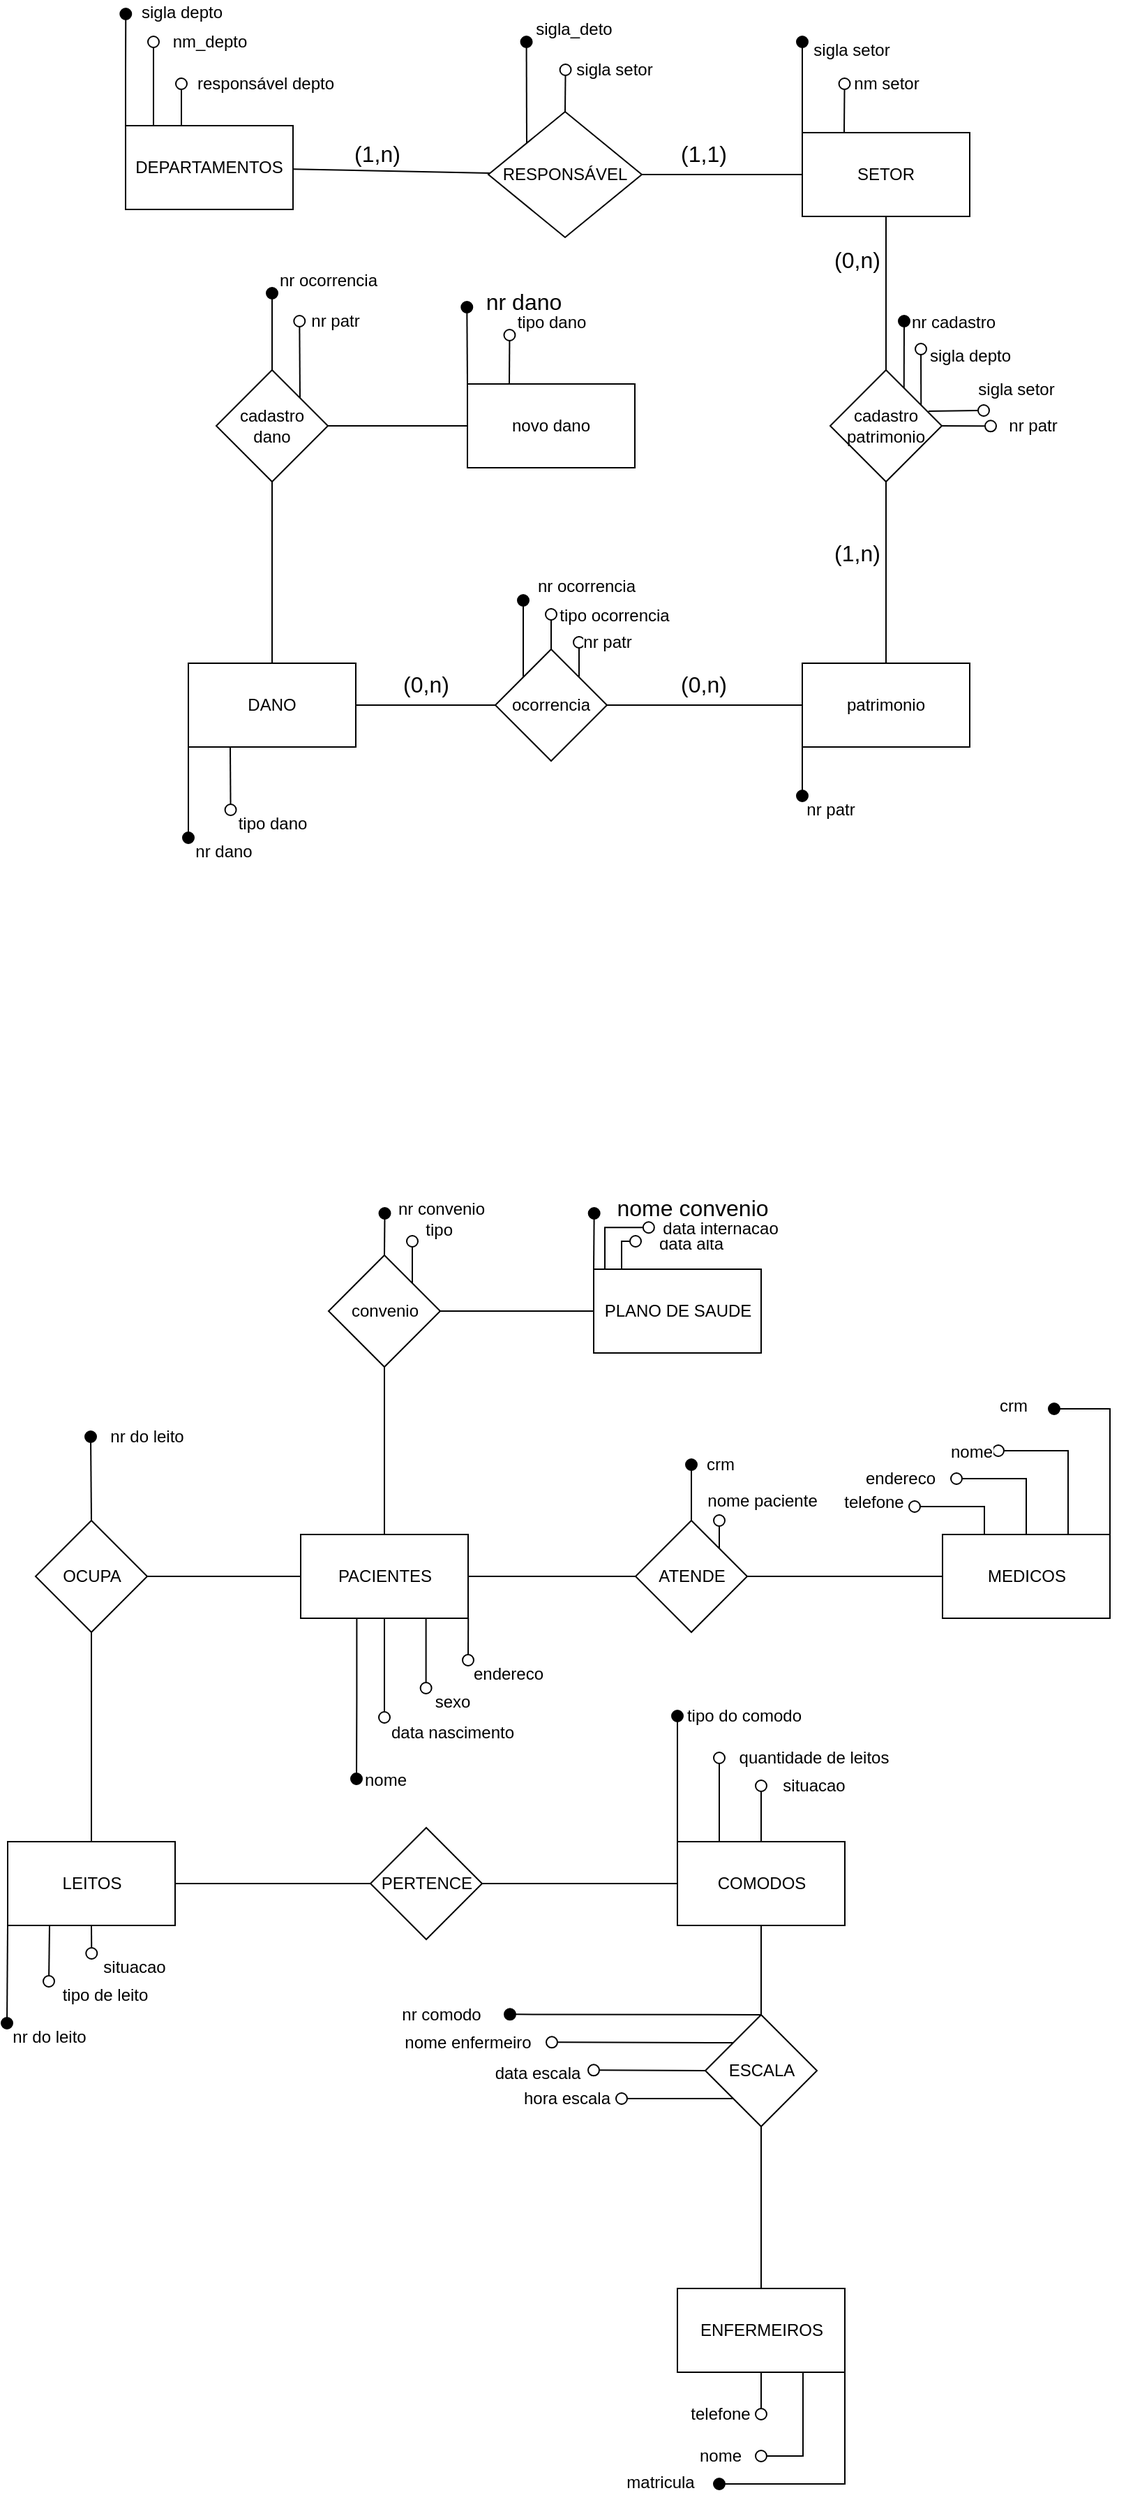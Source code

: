 <mxfile version="24.1.0" type="github">
  <diagram id="C5RBs43oDa-KdzZeNtuy" name="Page-1">
    <mxGraphModel dx="1323" dy="1297" grid="1" gridSize="10" guides="1" tooltips="1" connect="1" arrows="1" fold="1" page="1" pageScale="1" pageWidth="827" pageHeight="1169" math="0" shadow="0">
      <root>
        <mxCell id="WIyWlLk6GJQsqaUBKTNV-0" />
        <mxCell id="WIyWlLk6GJQsqaUBKTNV-1" parent="WIyWlLk6GJQsqaUBKTNV-0" />
        <mxCell id="-znlu41GtkW2485HOdu_-75" value="" style="group" parent="WIyWlLk6GJQsqaUBKTNV-1" vertex="1" connectable="0">
          <mxGeometry x="103" y="340" width="620" height="590" as="geometry" />
        </mxCell>
        <mxCell id="-znlu41GtkW2485HOdu_-2" value="" style="edgeStyle=none;curved=1;rounded=0;orthogonalLoop=1;jettySize=auto;html=1;fontSize=12;startSize=8;endSize=8;endArrow=none;endFill=0;" parent="-znlu41GtkW2485HOdu_-75" source="-znlu41GtkW2485HOdu_-0" target="-znlu41GtkW2485HOdu_-1" edge="1">
          <mxGeometry relative="1" as="geometry" />
        </mxCell>
        <mxCell id="-znlu41GtkW2485HOdu_-7" style="edgeStyle=orthogonalEdgeStyle;rounded=0;orthogonalLoop=1;jettySize=auto;html=1;exitX=0;exitY=0;exitDx=0;exitDy=0;fontSize=12;startSize=8;endSize=8;endArrow=oval;endFill=1;" parent="-znlu41GtkW2485HOdu_-75" source="-znlu41GtkW2485HOdu_-0" edge="1">
          <mxGeometry relative="1" as="geometry">
            <mxPoint x="0.143" as="targetPoint" />
          </mxGeometry>
        </mxCell>
        <mxCell id="-znlu41GtkW2485HOdu_-8" value="sigla depto" style="edgeLabel;html=1;align=center;verticalAlign=middle;resizable=0;points=[];fontSize=12;" parent="-znlu41GtkW2485HOdu_-7" vertex="1" connectable="0">
          <mxGeometry x="1" y="2" relative="1" as="geometry">
            <mxPoint x="42" y="-1" as="offset" />
          </mxGeometry>
        </mxCell>
        <mxCell id="-znlu41GtkW2485HOdu_-9" style="edgeStyle=none;curved=1;rounded=0;orthogonalLoop=1;jettySize=auto;html=1;exitX=0.25;exitY=0;exitDx=0;exitDy=0;fontSize=12;startSize=8;endSize=8;endArrow=oval;endFill=0;" parent="-znlu41GtkW2485HOdu_-75" edge="1">
          <mxGeometry relative="1" as="geometry">
            <mxPoint x="20" y="20" as="targetPoint" />
            <mxPoint x="20" y="80" as="sourcePoint" />
          </mxGeometry>
        </mxCell>
        <mxCell id="-znlu41GtkW2485HOdu_-10" value="nm_depto" style="edgeLabel;html=1;align=center;verticalAlign=middle;resizable=0;points=[];fontSize=12;" parent="-znlu41GtkW2485HOdu_-9" vertex="1" connectable="0">
          <mxGeometry x="0.693" relative="1" as="geometry">
            <mxPoint x="40" y="-9" as="offset" />
          </mxGeometry>
        </mxCell>
        <mxCell id="-znlu41GtkW2485HOdu_-11" style="edgeStyle=none;curved=1;rounded=0;orthogonalLoop=1;jettySize=auto;html=1;exitX=0.5;exitY=0;exitDx=0;exitDy=0;fontSize=12;startSize=8;endSize=8;endArrow=oval;endFill=0;" parent="-znlu41GtkW2485HOdu_-75" edge="1">
          <mxGeometry relative="1" as="geometry">
            <mxPoint x="40" y="50" as="targetPoint" />
            <mxPoint x="40" y="80" as="sourcePoint" />
          </mxGeometry>
        </mxCell>
        <mxCell id="-znlu41GtkW2485HOdu_-12" value="responsável depto" style="edgeLabel;html=1;align=center;verticalAlign=middle;resizable=0;points=[];fontSize=12;" parent="-znlu41GtkW2485HOdu_-11" vertex="1" connectable="0">
          <mxGeometry x="0.558" y="-1" relative="1" as="geometry">
            <mxPoint x="59" y="-7" as="offset" />
          </mxGeometry>
        </mxCell>
        <mxCell id="-znlu41GtkW2485HOdu_-0" value="&lt;font style=&quot;vertical-align: inherit;&quot;&gt;&lt;font style=&quot;vertical-align: inherit;&quot;&gt;DEPARTAMENTOS&lt;/font&gt;&lt;/font&gt;" style="rounded=0;whiteSpace=wrap;html=1;" parent="-znlu41GtkW2485HOdu_-75" vertex="1">
          <mxGeometry y="80" width="120" height="60" as="geometry" />
        </mxCell>
        <mxCell id="-znlu41GtkW2485HOdu_-6" value="" style="edgeStyle=none;curved=1;rounded=0;orthogonalLoop=1;jettySize=auto;html=1;fontSize=12;startSize=8;endSize=8;endArrow=none;endFill=0;" parent="-znlu41GtkW2485HOdu_-75" source="-znlu41GtkW2485HOdu_-1" target="-znlu41GtkW2485HOdu_-5" edge="1">
          <mxGeometry relative="1" as="geometry" />
        </mxCell>
        <mxCell id="-znlu41GtkW2485HOdu_-13" style="edgeStyle=none;curved=1;rounded=0;orthogonalLoop=1;jettySize=auto;html=1;exitX=0;exitY=0;exitDx=0;exitDy=0;fontSize=12;startSize=8;endSize=8;endArrow=oval;endFill=1;" parent="-znlu41GtkW2485HOdu_-75" source="-znlu41GtkW2485HOdu_-1" edge="1">
          <mxGeometry relative="1" as="geometry">
            <mxPoint x="287.286" y="20" as="targetPoint" />
          </mxGeometry>
        </mxCell>
        <mxCell id="-znlu41GtkW2485HOdu_-14" value="sigla_deto" style="edgeLabel;html=1;align=center;verticalAlign=middle;resizable=0;points=[];fontSize=12;" parent="-znlu41GtkW2485HOdu_-13" vertex="1" connectable="0">
          <mxGeometry x="0.762" relative="1" as="geometry">
            <mxPoint x="33" y="-18" as="offset" />
          </mxGeometry>
        </mxCell>
        <mxCell id="-znlu41GtkW2485HOdu_-15" style="edgeStyle=none;curved=1;rounded=0;orthogonalLoop=1;jettySize=auto;html=1;exitX=0.5;exitY=0;exitDx=0;exitDy=0;fontSize=12;startSize=8;endSize=8;endArrow=oval;endFill=0;" parent="-znlu41GtkW2485HOdu_-75" source="-znlu41GtkW2485HOdu_-1" edge="1">
          <mxGeometry relative="1" as="geometry">
            <mxPoint x="315.286" y="40" as="targetPoint" />
          </mxGeometry>
        </mxCell>
        <mxCell id="-znlu41GtkW2485HOdu_-16" value="sigla setor" style="edgeLabel;html=1;align=center;verticalAlign=middle;resizable=0;points=[];fontSize=12;" parent="-znlu41GtkW2485HOdu_-15" vertex="1" connectable="0">
          <mxGeometry x="0.577" relative="1" as="geometry">
            <mxPoint x="35" y="-7" as="offset" />
          </mxGeometry>
        </mxCell>
        <mxCell id="-znlu41GtkW2485HOdu_-1" value="&lt;font style=&quot;vertical-align: inherit;&quot;&gt;&lt;font style=&quot;vertical-align: inherit;&quot;&gt;&lt;font style=&quot;vertical-align: inherit;&quot;&gt;&lt;font style=&quot;vertical-align: inherit;&quot;&gt;RESPONSÁVEL&lt;/font&gt;&lt;/font&gt;&lt;/font&gt;&lt;/font&gt;" style="rhombus;whiteSpace=wrap;html=1;rounded=0;" parent="-znlu41GtkW2485HOdu_-75" vertex="1">
          <mxGeometry x="260" y="70" width="110" height="90" as="geometry" />
        </mxCell>
        <mxCell id="-znlu41GtkW2485HOdu_-17" style="edgeStyle=none;curved=1;rounded=0;orthogonalLoop=1;jettySize=auto;html=1;exitX=0;exitY=0;exitDx=0;exitDy=0;fontSize=12;startSize=8;endSize=8;endArrow=oval;endFill=1;" parent="-znlu41GtkW2485HOdu_-75" source="-znlu41GtkW2485HOdu_-5" edge="1">
          <mxGeometry relative="1" as="geometry">
            <mxPoint x="485" y="20" as="targetPoint" />
          </mxGeometry>
        </mxCell>
        <mxCell id="-znlu41GtkW2485HOdu_-18" value="sigla setor" style="edgeLabel;html=1;align=center;verticalAlign=middle;resizable=0;points=[];fontSize=12;" parent="-znlu41GtkW2485HOdu_-17" vertex="1" connectable="0">
          <mxGeometry x="0.822" y="1" relative="1" as="geometry">
            <mxPoint x="36" as="offset" />
          </mxGeometry>
        </mxCell>
        <mxCell id="-znlu41GtkW2485HOdu_-19" value="nm setor" style="edgeStyle=none;curved=1;rounded=0;orthogonalLoop=1;jettySize=auto;html=1;exitX=0.25;exitY=0;exitDx=0;exitDy=0;fontSize=12;startSize=8;endSize=8;endArrow=oval;endFill=0;" parent="-znlu41GtkW2485HOdu_-75" source="-znlu41GtkW2485HOdu_-5" edge="1">
          <mxGeometry x="1" y="-30" relative="1" as="geometry">
            <mxPoint x="515.286" y="50" as="targetPoint" />
            <mxPoint as="offset" />
          </mxGeometry>
        </mxCell>
        <mxCell id="-znlu41GtkW2485HOdu_-23" value="" style="edgeStyle=none;curved=1;rounded=0;orthogonalLoop=1;jettySize=auto;html=1;fontSize=12;startSize=8;endSize=8;endArrow=none;endFill=0;" parent="-znlu41GtkW2485HOdu_-75" source="-znlu41GtkW2485HOdu_-5" target="-znlu41GtkW2485HOdu_-22" edge="1">
          <mxGeometry relative="1" as="geometry" />
        </mxCell>
        <mxCell id="-znlu41GtkW2485HOdu_-5" value="&lt;font style=&quot;vertical-align: inherit;&quot;&gt;&lt;font style=&quot;vertical-align: inherit;&quot;&gt;SETOR&lt;/font&gt;&lt;/font&gt;" style="whiteSpace=wrap;html=1;rounded=0;" parent="-znlu41GtkW2485HOdu_-75" vertex="1">
          <mxGeometry x="485" y="85" width="120" height="60" as="geometry" />
        </mxCell>
        <mxCell id="-znlu41GtkW2485HOdu_-20" value="(1,1)" style="text;html=1;align=center;verticalAlign=middle;resizable=0;points=[];autosize=1;strokeColor=none;fillColor=none;fontSize=16;" parent="-znlu41GtkW2485HOdu_-75" vertex="1">
          <mxGeometry x="384" y="85" width="60" height="30" as="geometry" />
        </mxCell>
        <mxCell id="-znlu41GtkW2485HOdu_-21" value="(1,n)" style="text;html=1;align=center;verticalAlign=middle;resizable=0;points=[];autosize=1;strokeColor=none;fillColor=none;fontSize=16;" parent="-znlu41GtkW2485HOdu_-75" vertex="1">
          <mxGeometry x="150" y="85" width="60" height="30" as="geometry" />
        </mxCell>
        <mxCell id="-znlu41GtkW2485HOdu_-25" value="" style="edgeStyle=none;curved=1;rounded=0;orthogonalLoop=1;jettySize=auto;html=1;fontSize=12;startSize=8;endSize=8;endArrow=none;endFill=0;" parent="-znlu41GtkW2485HOdu_-75" source="-znlu41GtkW2485HOdu_-22" target="-znlu41GtkW2485HOdu_-24" edge="1">
          <mxGeometry relative="1" as="geometry" />
        </mxCell>
        <mxCell id="-znlu41GtkW2485HOdu_-36" style="edgeStyle=none;curved=1;rounded=0;orthogonalLoop=1;jettySize=auto;html=1;exitX=0.661;exitY=0.171;exitDx=0;exitDy=0;fontSize=12;startSize=8;endSize=8;endArrow=oval;endFill=1;exitPerimeter=0;" parent="-znlu41GtkW2485HOdu_-75" source="-znlu41GtkW2485HOdu_-22" edge="1">
          <mxGeometry relative="1" as="geometry">
            <mxPoint x="558" y="220" as="targetPoint" />
            <mxPoint x="560" y="265.0" as="sourcePoint" />
          </mxGeometry>
        </mxCell>
        <mxCell id="-znlu41GtkW2485HOdu_-37" value="nr cadastro" style="edgeLabel;html=1;align=center;verticalAlign=middle;resizable=0;points=[];fontSize=12;" parent="-znlu41GtkW2485HOdu_-36" vertex="1" connectable="0">
          <mxGeometry x="0.384" relative="1" as="geometry">
            <mxPoint x="35" y="-14" as="offset" />
          </mxGeometry>
        </mxCell>
        <mxCell id="-znlu41GtkW2485HOdu_-38" style="edgeStyle=none;curved=1;rounded=0;orthogonalLoop=1;jettySize=auto;html=1;exitX=1;exitY=0.5;exitDx=0;exitDy=0;fontSize=12;startSize=8;endSize=8;endArrow=oval;endFill=0;" parent="-znlu41GtkW2485HOdu_-75" edge="1">
          <mxGeometry relative="1" as="geometry">
            <mxPoint x="570.002" y="240.0" as="targetPoint" />
            <mxPoint x="570.14" y="285" as="sourcePoint" />
          </mxGeometry>
        </mxCell>
        <mxCell id="-znlu41GtkW2485HOdu_-39" value="sigla depto" style="edgeLabel;html=1;align=center;verticalAlign=middle;resizable=0;points=[];fontSize=12;" parent="-znlu41GtkW2485HOdu_-38" vertex="1" connectable="0">
          <mxGeometry x="0.261" relative="1" as="geometry">
            <mxPoint x="35" y="-12" as="offset" />
          </mxGeometry>
        </mxCell>
        <mxCell id="-znlu41GtkW2485HOdu_-40" style="edgeStyle=none;curved=1;rounded=0;orthogonalLoop=1;jettySize=auto;html=1;exitX=0.88;exitY=0.368;exitDx=0;exitDy=0;fontSize=12;startSize=8;endSize=8;endArrow=oval;endFill=0;exitPerimeter=0;" parent="-znlu41GtkW2485HOdu_-75" source="-znlu41GtkW2485HOdu_-22" edge="1">
          <mxGeometry relative="1" as="geometry">
            <mxPoint x="615" y="284" as="targetPoint" />
            <mxPoint x="570" y="294.87" as="sourcePoint" />
          </mxGeometry>
        </mxCell>
        <mxCell id="-znlu41GtkW2485HOdu_-41" value="sigla setor" style="edgeLabel;html=1;align=center;verticalAlign=middle;resizable=0;points=[];fontSize=12;" parent="-znlu41GtkW2485HOdu_-40" vertex="1" connectable="0">
          <mxGeometry x="0.201" y="-1" relative="1" as="geometry">
            <mxPoint x="38" y="-16" as="offset" />
          </mxGeometry>
        </mxCell>
        <mxCell id="-znlu41GtkW2485HOdu_-45" style="edgeStyle=none;curved=1;rounded=0;orthogonalLoop=1;jettySize=auto;html=1;exitX=1;exitY=0.5;exitDx=0;exitDy=0;fontSize=12;startSize=8;endSize=8;endArrow=oval;endFill=0;" parent="-znlu41GtkW2485HOdu_-75" source="-znlu41GtkW2485HOdu_-22" edge="1">
          <mxGeometry relative="1" as="geometry">
            <mxPoint x="620" y="295.143" as="targetPoint" />
          </mxGeometry>
        </mxCell>
        <mxCell id="-znlu41GtkW2485HOdu_-46" value="nr patr" style="edgeLabel;html=1;align=center;verticalAlign=middle;resizable=0;points=[];fontSize=12;" parent="-znlu41GtkW2485HOdu_-45" vertex="1" connectable="0">
          <mxGeometry x="0.495" relative="1" as="geometry">
            <mxPoint x="39" as="offset" />
          </mxGeometry>
        </mxCell>
        <mxCell id="-znlu41GtkW2485HOdu_-22" value="cadastro&lt;div&gt;patrimonio&lt;/div&gt;" style="rhombus;whiteSpace=wrap;html=1;rounded=0;" parent="-znlu41GtkW2485HOdu_-75" vertex="1">
          <mxGeometry x="505" y="255" width="80" height="80" as="geometry" />
        </mxCell>
        <mxCell id="-znlu41GtkW2485HOdu_-29" value="" style="edgeStyle=none;curved=1;rounded=0;orthogonalLoop=1;jettySize=auto;html=1;fontSize=12;startSize=8;endSize=8;endArrow=none;endFill=0;" parent="-znlu41GtkW2485HOdu_-75" source="-znlu41GtkW2485HOdu_-24" target="-znlu41GtkW2485HOdu_-28" edge="1">
          <mxGeometry relative="1" as="geometry" />
        </mxCell>
        <mxCell id="-znlu41GtkW2485HOdu_-49" style="edgeStyle=none;curved=1;rounded=0;orthogonalLoop=1;jettySize=auto;html=1;exitX=0;exitY=1;exitDx=0;exitDy=0;fontSize=12;startSize=8;endSize=8;endArrow=oval;endFill=1;" parent="-znlu41GtkW2485HOdu_-75" source="-znlu41GtkW2485HOdu_-24" edge="1">
          <mxGeometry relative="1" as="geometry">
            <mxPoint x="485" y="560" as="targetPoint" />
          </mxGeometry>
        </mxCell>
        <mxCell id="-znlu41GtkW2485HOdu_-50" value="nr patr" style="edgeLabel;html=1;align=center;verticalAlign=middle;resizable=0;points=[];fontSize=12;" parent="-znlu41GtkW2485HOdu_-49" vertex="1" connectable="0">
          <mxGeometry x="0.2" relative="1" as="geometry">
            <mxPoint x="20" y="24" as="offset" />
          </mxGeometry>
        </mxCell>
        <mxCell id="-znlu41GtkW2485HOdu_-24" value="patrimonio" style="whiteSpace=wrap;html=1;rounded=0;" parent="-znlu41GtkW2485HOdu_-75" vertex="1">
          <mxGeometry x="485" y="465" width="120" height="60" as="geometry" />
        </mxCell>
        <mxCell id="-znlu41GtkW2485HOdu_-31" value="" style="edgeStyle=none;curved=1;rounded=0;orthogonalLoop=1;jettySize=auto;html=1;fontSize=12;startSize=8;endSize=8;endArrow=none;endFill=0;" parent="-znlu41GtkW2485HOdu_-75" source="-znlu41GtkW2485HOdu_-28" target="-znlu41GtkW2485HOdu_-30" edge="1">
          <mxGeometry relative="1" as="geometry" />
        </mxCell>
        <mxCell id="-znlu41GtkW2485HOdu_-52" style="edgeStyle=none;curved=1;rounded=0;orthogonalLoop=1;jettySize=auto;html=1;exitX=0;exitY=0;exitDx=0;exitDy=0;fontSize=12;startSize=8;endSize=8;endArrow=oval;endFill=1;" parent="-znlu41GtkW2485HOdu_-75" source="-znlu41GtkW2485HOdu_-28" edge="1">
          <mxGeometry relative="1" as="geometry">
            <mxPoint x="285" y="420" as="targetPoint" />
          </mxGeometry>
        </mxCell>
        <mxCell id="-znlu41GtkW2485HOdu_-53" value="nr ocorrencia" style="edgeLabel;html=1;align=center;verticalAlign=middle;resizable=0;points=[];fontSize=12;" parent="-znlu41GtkW2485HOdu_-52" vertex="1" connectable="0">
          <mxGeometry x="0.678" y="1" relative="1" as="geometry">
            <mxPoint x="46" y="-19" as="offset" />
          </mxGeometry>
        </mxCell>
        <mxCell id="-znlu41GtkW2485HOdu_-54" style="edgeStyle=none;curved=1;rounded=0;orthogonalLoop=1;jettySize=auto;html=1;exitX=0.5;exitY=0;exitDx=0;exitDy=0;fontSize=12;startSize=8;endSize=8;endArrow=oval;endFill=0;" parent="-znlu41GtkW2485HOdu_-75" source="-znlu41GtkW2485HOdu_-28" edge="1">
          <mxGeometry relative="1" as="geometry">
            <mxPoint x="305" y="430" as="targetPoint" />
          </mxGeometry>
        </mxCell>
        <mxCell id="-znlu41GtkW2485HOdu_-55" value="tipo ocorrencia" style="edgeLabel;html=1;align=center;verticalAlign=middle;resizable=0;points=[];fontSize=12;" parent="-znlu41GtkW2485HOdu_-54" vertex="1" connectable="0">
          <mxGeometry x="0.177" y="1" relative="1" as="geometry">
            <mxPoint x="46" y="-10" as="offset" />
          </mxGeometry>
        </mxCell>
        <mxCell id="-znlu41GtkW2485HOdu_-56" style="edgeStyle=none;curved=1;rounded=0;orthogonalLoop=1;jettySize=auto;html=1;exitX=1;exitY=0;exitDx=0;exitDy=0;fontSize=12;startSize=8;endSize=8;endArrow=oval;endFill=0;" parent="-znlu41GtkW2485HOdu_-75" source="-znlu41GtkW2485HOdu_-28" edge="1">
          <mxGeometry relative="1" as="geometry">
            <mxPoint x="325" y="450" as="targetPoint" />
          </mxGeometry>
        </mxCell>
        <mxCell id="-znlu41GtkW2485HOdu_-57" value="nr patr" style="edgeLabel;html=1;align=center;verticalAlign=middle;resizable=0;points=[];fontSize=12;" parent="-znlu41GtkW2485HOdu_-56" vertex="1" connectable="0">
          <mxGeometry x="-0.051" relative="1" as="geometry">
            <mxPoint x="20" y="-13" as="offset" />
          </mxGeometry>
        </mxCell>
        <mxCell id="-znlu41GtkW2485HOdu_-28" value="ocorrencia" style="rhombus;whiteSpace=wrap;html=1;rounded=0;" parent="-znlu41GtkW2485HOdu_-75" vertex="1">
          <mxGeometry x="265" y="455" width="80" height="80" as="geometry" />
        </mxCell>
        <mxCell id="-znlu41GtkW2485HOdu_-33" value="" style="edgeStyle=none;curved=1;rounded=0;orthogonalLoop=1;jettySize=auto;html=1;fontSize=12;startSize=8;endSize=8;endArrow=none;endFill=0;" parent="-znlu41GtkW2485HOdu_-75" source="-znlu41GtkW2485HOdu_-30" target="-znlu41GtkW2485HOdu_-32" edge="1">
          <mxGeometry relative="1" as="geometry" />
        </mxCell>
        <mxCell id="-znlu41GtkW2485HOdu_-58" style="edgeStyle=none;curved=1;rounded=0;orthogonalLoop=1;jettySize=auto;html=1;exitX=0;exitY=1;exitDx=0;exitDy=0;fontSize=12;startSize=8;endSize=8;endArrow=oval;endFill=1;" parent="-znlu41GtkW2485HOdu_-75" source="-znlu41GtkW2485HOdu_-30" edge="1">
          <mxGeometry relative="1" as="geometry">
            <mxPoint x="45" y="590" as="targetPoint" />
          </mxGeometry>
        </mxCell>
        <mxCell id="-znlu41GtkW2485HOdu_-59" value="nr dano" style="edgeLabel;html=1;align=center;verticalAlign=middle;resizable=0;points=[];fontSize=12;" parent="-znlu41GtkW2485HOdu_-58" vertex="1" connectable="0">
          <mxGeometry x="0.402" relative="1" as="geometry">
            <mxPoint x="25" y="29" as="offset" />
          </mxGeometry>
        </mxCell>
        <mxCell id="-znlu41GtkW2485HOdu_-60" style="edgeStyle=none;curved=1;rounded=0;orthogonalLoop=1;jettySize=auto;html=1;exitX=0.25;exitY=1;exitDx=0;exitDy=0;fontSize=12;startSize=8;endSize=8;endArrow=oval;endFill=0;" parent="-znlu41GtkW2485HOdu_-75" source="-znlu41GtkW2485HOdu_-30" edge="1">
          <mxGeometry relative="1" as="geometry">
            <mxPoint x="75.286" y="570" as="targetPoint" />
          </mxGeometry>
        </mxCell>
        <mxCell id="-znlu41GtkW2485HOdu_-61" value="tipo dano" style="edgeLabel;html=1;align=center;verticalAlign=middle;resizable=0;points=[];fontSize=12;" parent="-znlu41GtkW2485HOdu_-60" vertex="1" connectable="0">
          <mxGeometry x="0.593" y="-2" relative="1" as="geometry">
            <mxPoint x="32" y="19" as="offset" />
          </mxGeometry>
        </mxCell>
        <mxCell id="-znlu41GtkW2485HOdu_-30" value="DANO" style="whiteSpace=wrap;html=1;rounded=0;" parent="-znlu41GtkW2485HOdu_-75" vertex="1">
          <mxGeometry x="45" y="465" width="120" height="60" as="geometry" />
        </mxCell>
        <mxCell id="-znlu41GtkW2485HOdu_-35" value="" style="edgeStyle=none;curved=1;rounded=0;orthogonalLoop=1;jettySize=auto;html=1;fontSize=12;startSize=8;endSize=8;endArrow=none;endFill=0;" parent="-znlu41GtkW2485HOdu_-75" source="-znlu41GtkW2485HOdu_-32" target="-znlu41GtkW2485HOdu_-34" edge="1">
          <mxGeometry relative="1" as="geometry" />
        </mxCell>
        <mxCell id="-znlu41GtkW2485HOdu_-65" style="edgeStyle=none;curved=1;rounded=0;orthogonalLoop=1;jettySize=auto;html=1;exitX=0.5;exitY=0;exitDx=0;exitDy=0;fontSize=12;startSize=8;endSize=8;endArrow=oval;endFill=1;" parent="-znlu41GtkW2485HOdu_-75" source="-znlu41GtkW2485HOdu_-32" edge="1">
          <mxGeometry relative="1" as="geometry">
            <mxPoint x="105" y="200" as="targetPoint" />
          </mxGeometry>
        </mxCell>
        <mxCell id="-znlu41GtkW2485HOdu_-66" value="nr ocorrencia" style="edgeLabel;html=1;align=center;verticalAlign=middle;resizable=0;points=[];fontSize=12;" parent="-znlu41GtkW2485HOdu_-65" vertex="1" connectable="0">
          <mxGeometry x="0.74" y="1" relative="1" as="geometry">
            <mxPoint x="41" y="-16" as="offset" />
          </mxGeometry>
        </mxCell>
        <mxCell id="-znlu41GtkW2485HOdu_-67" style="edgeStyle=none;curved=1;rounded=0;orthogonalLoop=1;jettySize=auto;html=1;exitX=1;exitY=0;exitDx=0;exitDy=0;fontSize=12;startSize=8;endSize=8;endArrow=oval;endFill=0;" parent="-znlu41GtkW2485HOdu_-75" source="-znlu41GtkW2485HOdu_-32" edge="1">
          <mxGeometry relative="1" as="geometry">
            <mxPoint x="124.647" y="220" as="targetPoint" />
          </mxGeometry>
        </mxCell>
        <mxCell id="-znlu41GtkW2485HOdu_-68" value="nr patr" style="edgeLabel;html=1;align=center;verticalAlign=middle;resizable=0;points=[];fontSize=12;" parent="-znlu41GtkW2485HOdu_-67" vertex="1" connectable="0">
          <mxGeometry x="0.461" y="1" relative="1" as="geometry">
            <mxPoint x="26" y="-15" as="offset" />
          </mxGeometry>
        </mxCell>
        <mxCell id="-znlu41GtkW2485HOdu_-32" value="cadastro&lt;div&gt;dano&lt;/div&gt;" style="rhombus;whiteSpace=wrap;html=1;rounded=0;rotation=0;" parent="-znlu41GtkW2485HOdu_-75" vertex="1">
          <mxGeometry x="65" y="255" width="80" height="80" as="geometry" />
        </mxCell>
        <mxCell id="-znlu41GtkW2485HOdu_-69" style="edgeStyle=none;curved=1;rounded=0;orthogonalLoop=1;jettySize=auto;html=1;exitX=0;exitY=0;exitDx=0;exitDy=0;fontSize=12;startSize=8;endSize=8;endArrow=oval;endFill=1;" parent="-znlu41GtkW2485HOdu_-75" source="-znlu41GtkW2485HOdu_-34" edge="1">
          <mxGeometry relative="1" as="geometry">
            <mxPoint x="244.647" y="210" as="targetPoint" />
          </mxGeometry>
        </mxCell>
        <mxCell id="-znlu41GtkW2485HOdu_-72" style="edgeStyle=none;curved=1;rounded=0;orthogonalLoop=1;jettySize=auto;html=1;exitX=0.25;exitY=0;exitDx=0;exitDy=0;fontSize=12;startSize=8;endSize=8;endArrow=oval;endFill=0;" parent="-znlu41GtkW2485HOdu_-75" source="-znlu41GtkW2485HOdu_-34" edge="1">
          <mxGeometry relative="1" as="geometry">
            <mxPoint x="275.235" y="230" as="targetPoint" />
          </mxGeometry>
        </mxCell>
        <mxCell id="-znlu41GtkW2485HOdu_-73" value="tipo dano" style="edgeLabel;html=1;align=center;verticalAlign=middle;resizable=0;points=[];fontSize=12;" parent="-znlu41GtkW2485HOdu_-72" vertex="1" connectable="0">
          <mxGeometry x="0.656" y="4" relative="1" as="geometry">
            <mxPoint x="34" y="-15" as="offset" />
          </mxGeometry>
        </mxCell>
        <mxCell id="-znlu41GtkW2485HOdu_-34" value="novo dano" style="whiteSpace=wrap;html=1;rounded=0;" parent="-znlu41GtkW2485HOdu_-75" vertex="1">
          <mxGeometry x="245" y="265" width="120" height="60" as="geometry" />
        </mxCell>
        <mxCell id="-znlu41GtkW2485HOdu_-47" value="(0,n)" style="text;html=1;align=center;verticalAlign=middle;resizable=0;points=[];autosize=1;strokeColor=none;fillColor=none;fontSize=16;" parent="-znlu41GtkW2485HOdu_-75" vertex="1">
          <mxGeometry x="494" y="161" width="60" height="30" as="geometry" />
        </mxCell>
        <mxCell id="-znlu41GtkW2485HOdu_-48" value="(1,n)" style="text;html=1;align=center;verticalAlign=middle;resizable=0;points=[];autosize=1;strokeColor=none;fillColor=none;fontSize=16;" parent="-znlu41GtkW2485HOdu_-75" vertex="1">
          <mxGeometry x="494" y="371" width="60" height="30" as="geometry" />
        </mxCell>
        <mxCell id="-znlu41GtkW2485HOdu_-63" value="(0,n)" style="text;html=1;align=center;verticalAlign=middle;resizable=0;points=[];autosize=1;strokeColor=none;fillColor=none;fontSize=16;" parent="-znlu41GtkW2485HOdu_-75" vertex="1">
          <mxGeometry x="185" y="465" width="60" height="30" as="geometry" />
        </mxCell>
        <mxCell id="-znlu41GtkW2485HOdu_-64" value="(0,n)" style="text;html=1;align=center;verticalAlign=middle;resizable=0;points=[];autosize=1;strokeColor=none;fillColor=none;fontSize=16;" parent="-znlu41GtkW2485HOdu_-75" vertex="1">
          <mxGeometry x="384" y="465" width="60" height="30" as="geometry" />
        </mxCell>
        <mxCell id="-znlu41GtkW2485HOdu_-70" value="nr dano" style="text;html=1;align=center;verticalAlign=middle;resizable=0;points=[];autosize=1;strokeColor=none;fillColor=none;fontSize=16;" parent="-znlu41GtkW2485HOdu_-75" vertex="1">
          <mxGeometry x="245" y="191" width="80" height="30" as="geometry" />
        </mxCell>
        <mxCell id="2LUPQZUA0Othf2jw-FN3-123" value="" style="group" vertex="1" connectable="0" parent="WIyWlLk6GJQsqaUBKTNV-1">
          <mxGeometry x="18" y="1180" width="790.5" height="929" as="geometry" />
        </mxCell>
        <mxCell id="2LUPQZUA0Othf2jw-FN3-66" style="edgeStyle=orthogonalEdgeStyle;rounded=0;orthogonalLoop=1;jettySize=auto;html=1;exitX=1;exitY=0;exitDx=0;exitDy=0;fontSize=12;startSize=8;endSize=8;endArrow=oval;endFill=1;" edge="1" parent="2LUPQZUA0Othf2jw-FN3-123" source="2LUPQZUA0Othf2jw-FN3-9">
          <mxGeometry relative="1" as="geometry">
            <mxPoint x="750.5" y="159" as="targetPoint" />
            <Array as="points">
              <mxPoint x="790.5" y="159" />
            </Array>
          </mxGeometry>
        </mxCell>
        <mxCell id="2LUPQZUA0Othf2jw-FN3-71" value="crm" style="edgeLabel;html=1;align=center;verticalAlign=middle;resizable=0;points=[];fontSize=12;" vertex="1" connectable="0" parent="2LUPQZUA0Othf2jw-FN3-66">
          <mxGeometry x="0.609" y="-2" relative="1" as="geometry">
            <mxPoint x="-55" as="offset" />
          </mxGeometry>
        </mxCell>
        <mxCell id="2LUPQZUA0Othf2jw-FN3-9" value="MEDICOS" style="whiteSpace=wrap;html=1;rounded=0;" vertex="1" parent="2LUPQZUA0Othf2jw-FN3-123">
          <mxGeometry x="670.5" y="249" width="120" height="60" as="geometry" />
        </mxCell>
        <mxCell id="2LUPQZUA0Othf2jw-FN3-122" value="" style="group" vertex="1" connectable="0" parent="2LUPQZUA0Othf2jw-FN3-123">
          <mxGeometry width="760.5" height="929" as="geometry" />
        </mxCell>
        <mxCell id="2LUPQZUA0Othf2jw-FN3-20" value="" style="edgeStyle=none;curved=1;rounded=0;orthogonalLoop=1;jettySize=auto;html=1;fontSize=12;startSize=8;endSize=8;endArrow=none;endFill=0;" edge="1" parent="2LUPQZUA0Othf2jw-FN3-122" source="2LUPQZUA0Othf2jw-FN3-0" target="2LUPQZUA0Othf2jw-FN3-19">
          <mxGeometry relative="1" as="geometry" />
        </mxCell>
        <mxCell id="2LUPQZUA0Othf2jw-FN3-28" value="" style="edgeStyle=none;curved=1;rounded=0;orthogonalLoop=1;jettySize=auto;html=1;fontSize=12;startSize=8;endSize=8;endArrow=none;endFill=0;" edge="1" parent="2LUPQZUA0Othf2jw-FN3-122" source="2LUPQZUA0Othf2jw-FN3-0" target="2LUPQZUA0Othf2jw-FN3-27">
          <mxGeometry relative="1" as="geometry" />
        </mxCell>
        <mxCell id="2LUPQZUA0Othf2jw-FN3-36" value="" style="edgeStyle=none;curved=1;rounded=0;orthogonalLoop=1;jettySize=auto;html=1;fontSize=12;startSize=8;endSize=8;endArrow=none;endFill=0;" edge="1" parent="2LUPQZUA0Othf2jw-FN3-122" source="2LUPQZUA0Othf2jw-FN3-0" target="2LUPQZUA0Othf2jw-FN3-35">
          <mxGeometry relative="1" as="geometry" />
        </mxCell>
        <mxCell id="2LUPQZUA0Othf2jw-FN3-39" style="edgeStyle=orthogonalEdgeStyle;rounded=0;orthogonalLoop=1;jettySize=auto;html=1;exitX=0.335;exitY=0.989;exitDx=0;exitDy=0;fontSize=12;startSize=8;endSize=8;endArrow=oval;endFill=1;exitPerimeter=0;" edge="1" parent="2LUPQZUA0Othf2jw-FN3-122" source="2LUPQZUA0Othf2jw-FN3-0">
          <mxGeometry relative="1" as="geometry">
            <mxPoint x="250.5" y="424" as="targetPoint" />
            <mxPoint x="290.5" y="309" as="sourcePoint" />
          </mxGeometry>
        </mxCell>
        <mxCell id="2LUPQZUA0Othf2jw-FN3-58" value="nome" style="edgeLabel;html=1;align=center;verticalAlign=middle;resizable=0;points=[];fontSize=12;" vertex="1" connectable="0" parent="2LUPQZUA0Othf2jw-FN3-39">
          <mxGeometry x="1" y="2" relative="1" as="geometry">
            <mxPoint x="18" y="1" as="offset" />
          </mxGeometry>
        </mxCell>
        <mxCell id="2LUPQZUA0Othf2jw-FN3-40" style="edgeStyle=orthogonalEdgeStyle;rounded=0;orthogonalLoop=1;jettySize=auto;html=1;fontSize=12;startSize=8;endSize=8;endArrow=oval;endFill=0;exitX=0.5;exitY=1;exitDx=0;exitDy=0;" edge="1" parent="2LUPQZUA0Othf2jw-FN3-122" source="2LUPQZUA0Othf2jw-FN3-0">
          <mxGeometry relative="1" as="geometry">
            <mxPoint x="270.5" y="380" as="targetPoint" />
            <mxPoint x="271" y="310" as="sourcePoint" />
            <Array as="points">
              <mxPoint x="270.5" y="309" />
              <mxPoint x="270.5" y="330" />
              <mxPoint x="270.5" y="330" />
            </Array>
          </mxGeometry>
        </mxCell>
        <mxCell id="2LUPQZUA0Othf2jw-FN3-59" value="data nascimento" style="edgeLabel;html=1;align=center;verticalAlign=middle;resizable=0;points=[];fontSize=12;" vertex="1" connectable="0" parent="2LUPQZUA0Othf2jw-FN3-40">
          <mxGeometry x="0.984" y="-1" relative="1" as="geometry">
            <mxPoint x="49" y="11" as="offset" />
          </mxGeometry>
        </mxCell>
        <mxCell id="2LUPQZUA0Othf2jw-FN3-42" style="edgeStyle=none;curved=1;rounded=0;orthogonalLoop=1;jettySize=auto;html=1;exitX=0;exitY=1;exitDx=0;exitDy=0;fontSize=12;startSize=8;endSize=8;endArrow=oval;endFill=0;" edge="1" parent="2LUPQZUA0Othf2jw-FN3-122">
          <mxGeometry relative="1" as="geometry">
            <mxPoint x="300.31" y="359" as="targetPoint" />
            <mxPoint x="300.31" y="309" as="sourcePoint" />
          </mxGeometry>
        </mxCell>
        <mxCell id="2LUPQZUA0Othf2jw-FN3-60" value="sexo" style="edgeLabel;html=1;align=center;verticalAlign=middle;resizable=0;points=[];fontSize=12;" vertex="1" connectable="0" parent="2LUPQZUA0Othf2jw-FN3-42">
          <mxGeometry x="0.964" y="-6" relative="1" as="geometry">
            <mxPoint x="24" y="11" as="offset" />
          </mxGeometry>
        </mxCell>
        <mxCell id="2LUPQZUA0Othf2jw-FN3-64" style="edgeStyle=none;curved=1;rounded=0;orthogonalLoop=1;jettySize=auto;html=1;exitX=0.25;exitY=1;exitDx=0;exitDy=0;fontSize=12;startSize=8;endSize=8;endArrow=oval;endFill=0;" edge="1" parent="2LUPQZUA0Othf2jw-FN3-122">
          <mxGeometry relative="1" as="geometry">
            <mxPoint x="330.499" y="339" as="targetPoint" />
            <mxPoint x="330.61" y="309" as="sourcePoint" />
            <Array as="points">
              <mxPoint x="330.61" y="319" />
            </Array>
          </mxGeometry>
        </mxCell>
        <mxCell id="2LUPQZUA0Othf2jw-FN3-65" value="endereco" style="edgeLabel;html=1;align=center;verticalAlign=middle;resizable=0;points=[];fontSize=12;" vertex="1" connectable="0" parent="2LUPQZUA0Othf2jw-FN3-64">
          <mxGeometry x="0.533" y="-1" relative="1" as="geometry">
            <mxPoint x="29" y="17" as="offset" />
          </mxGeometry>
        </mxCell>
        <mxCell id="2LUPQZUA0Othf2jw-FN3-0" value="PACIENTES" style="rounded=0;whiteSpace=wrap;html=1;" vertex="1" parent="2LUPQZUA0Othf2jw-FN3-122">
          <mxGeometry x="210.5" y="249" width="120" height="60" as="geometry" />
        </mxCell>
        <mxCell id="2LUPQZUA0Othf2jw-FN3-24" value="" style="edgeStyle=none;curved=1;rounded=0;orthogonalLoop=1;jettySize=auto;html=1;fontSize=12;startSize=8;endSize=8;endArrow=none;endFill=0;" edge="1" parent="2LUPQZUA0Othf2jw-FN3-122" source="2LUPQZUA0Othf2jw-FN3-4" target="2LUPQZUA0Othf2jw-FN3-23">
          <mxGeometry relative="1" as="geometry" />
        </mxCell>
        <mxCell id="2LUPQZUA0Othf2jw-FN3-97" style="edgeStyle=none;curved=1;rounded=0;orthogonalLoop=1;jettySize=auto;html=1;exitX=0;exitY=1;exitDx=0;exitDy=0;fontSize=12;startSize=8;endSize=8;endArrow=oval;endFill=1;" edge="1" parent="2LUPQZUA0Othf2jw-FN3-122" source="2LUPQZUA0Othf2jw-FN3-4">
          <mxGeometry relative="1" as="geometry">
            <mxPoint y="599" as="targetPoint" />
          </mxGeometry>
        </mxCell>
        <mxCell id="2LUPQZUA0Othf2jw-FN3-98" value="nr do leito" style="edgeLabel;html=1;align=center;verticalAlign=middle;resizable=0;points=[];fontSize=12;" vertex="1" connectable="0" parent="2LUPQZUA0Othf2jw-FN3-97">
          <mxGeometry x="0.558" y="-4" relative="1" as="geometry">
            <mxPoint x="34" y="25" as="offset" />
          </mxGeometry>
        </mxCell>
        <mxCell id="2LUPQZUA0Othf2jw-FN3-99" style="edgeStyle=none;curved=1;rounded=0;orthogonalLoop=1;jettySize=auto;html=1;exitX=0.25;exitY=1;exitDx=0;exitDy=0;fontSize=12;startSize=8;endSize=8;endArrow=oval;endFill=0;" edge="1" parent="2LUPQZUA0Othf2jw-FN3-122" source="2LUPQZUA0Othf2jw-FN3-4">
          <mxGeometry relative="1" as="geometry">
            <mxPoint x="30" y="569" as="targetPoint" />
          </mxGeometry>
        </mxCell>
        <mxCell id="2LUPQZUA0Othf2jw-FN3-100" value="tipo de leito" style="edgeLabel;html=1;align=center;verticalAlign=middle;resizable=0;points=[];fontSize=12;" vertex="1" connectable="0" parent="2LUPQZUA0Othf2jw-FN3-99">
          <mxGeometry x="0.224" y="1" relative="1" as="geometry">
            <mxPoint x="39" y="25" as="offset" />
          </mxGeometry>
        </mxCell>
        <mxCell id="2LUPQZUA0Othf2jw-FN3-101" style="edgeStyle=none;curved=1;rounded=0;orthogonalLoop=1;jettySize=auto;html=1;exitX=0.5;exitY=1;exitDx=0;exitDy=0;fontSize=12;startSize=8;endSize=8;endArrow=oval;endFill=0;" edge="1" parent="2LUPQZUA0Othf2jw-FN3-122" source="2LUPQZUA0Othf2jw-FN3-4">
          <mxGeometry relative="1" as="geometry">
            <mxPoint x="60.643" y="549" as="targetPoint" />
          </mxGeometry>
        </mxCell>
        <mxCell id="2LUPQZUA0Othf2jw-FN3-102" value="situacao" style="edgeLabel;html=1;align=center;verticalAlign=middle;resizable=0;points=[];fontSize=12;" vertex="1" connectable="0" parent="2LUPQZUA0Othf2jw-FN3-101">
          <mxGeometry x="-0.421" relative="1" as="geometry">
            <mxPoint x="30" y="24" as="offset" />
          </mxGeometry>
        </mxCell>
        <mxCell id="2LUPQZUA0Othf2jw-FN3-4" value="LEITOS" style="whiteSpace=wrap;html=1;rounded=0;" vertex="1" parent="2LUPQZUA0Othf2jw-FN3-122">
          <mxGeometry x="0.5" y="469" width="120" height="60" as="geometry" />
        </mxCell>
        <mxCell id="2LUPQZUA0Othf2jw-FN3-67" style="edgeStyle=orthogonalEdgeStyle;rounded=0;orthogonalLoop=1;jettySize=auto;html=1;exitX=0.75;exitY=0;exitDx=0;exitDy=0;fontSize=12;startSize=8;endSize=8;endArrow=oval;endFill=0;" edge="1" parent="2LUPQZUA0Othf2jw-FN3-122" source="2LUPQZUA0Othf2jw-FN3-9">
          <mxGeometry relative="1" as="geometry">
            <mxPoint x="710.5" y="189" as="targetPoint" />
            <Array as="points">
              <mxPoint x="760.5" y="189" />
              <mxPoint x="730.5" y="189" />
            </Array>
          </mxGeometry>
        </mxCell>
        <mxCell id="2LUPQZUA0Othf2jw-FN3-72" value="nome" style="edgeLabel;html=1;align=center;verticalAlign=middle;resizable=0;points=[];fontSize=12;" vertex="1" connectable="0" parent="2LUPQZUA0Othf2jw-FN3-67">
          <mxGeometry x="0.78" y="1" relative="1" as="geometry">
            <mxPoint x="-32" as="offset" />
          </mxGeometry>
        </mxCell>
        <mxCell id="2LUPQZUA0Othf2jw-FN3-68" style="edgeStyle=orthogonalEdgeStyle;rounded=0;orthogonalLoop=1;jettySize=auto;html=1;exitX=0.5;exitY=0;exitDx=0;exitDy=0;fontSize=12;startSize=8;endSize=8;endArrow=oval;endFill=0;" edge="1" parent="2LUPQZUA0Othf2jw-FN3-122" source="2LUPQZUA0Othf2jw-FN3-9">
          <mxGeometry relative="1" as="geometry">
            <mxPoint x="680.5" y="209" as="targetPoint" />
            <Array as="points">
              <mxPoint x="730.5" y="209" />
            </Array>
          </mxGeometry>
        </mxCell>
        <mxCell id="2LUPQZUA0Othf2jw-FN3-73" value="endereco" style="edgeLabel;html=1;align=center;verticalAlign=middle;resizable=0;points=[];fontSize=12;" vertex="1" connectable="0" parent="2LUPQZUA0Othf2jw-FN3-68">
          <mxGeometry x="0.594" relative="1" as="geometry">
            <mxPoint x="-59" as="offset" />
          </mxGeometry>
        </mxCell>
        <mxCell id="2LUPQZUA0Othf2jw-FN3-69" style="edgeStyle=orthogonalEdgeStyle;rounded=0;orthogonalLoop=1;jettySize=auto;html=1;exitX=0.25;exitY=0;exitDx=0;exitDy=0;fontSize=12;startSize=8;endSize=8;endArrow=oval;endFill=0;" edge="1" parent="2LUPQZUA0Othf2jw-FN3-122" source="2LUPQZUA0Othf2jw-FN3-9">
          <mxGeometry relative="1" as="geometry">
            <mxPoint x="650.5" y="229" as="targetPoint" />
            <Array as="points">
              <mxPoint x="700.5" y="229" />
              <mxPoint x="680.5" y="229" />
            </Array>
          </mxGeometry>
        </mxCell>
        <mxCell id="2LUPQZUA0Othf2jw-FN3-74" value="telefone" style="edgeLabel;html=1;align=center;verticalAlign=middle;resizable=0;points=[];fontSize=12;" vertex="1" connectable="0" parent="2LUPQZUA0Othf2jw-FN3-69">
          <mxGeometry x="0.301" y="-3" relative="1" as="geometry">
            <mxPoint x="-54" as="offset" />
          </mxGeometry>
        </mxCell>
        <mxCell id="2LUPQZUA0Othf2jw-FN3-109" style="edgeStyle=orthogonalEdgeStyle;rounded=0;orthogonalLoop=1;jettySize=auto;html=1;exitX=1;exitY=1;exitDx=0;exitDy=0;fontSize=12;startSize=8;endSize=8;endArrow=oval;endFill=1;" edge="1" parent="2LUPQZUA0Othf2jw-FN3-122" source="2LUPQZUA0Othf2jw-FN3-11">
          <mxGeometry relative="1" as="geometry">
            <mxPoint x="510.5" y="929" as="targetPoint" />
            <Array as="points">
              <mxPoint x="600.5" y="929" />
            </Array>
          </mxGeometry>
        </mxCell>
        <mxCell id="2LUPQZUA0Othf2jw-FN3-110" value="matricula" style="edgeLabel;html=1;align=center;verticalAlign=middle;resizable=0;points=[];fontSize=12;" vertex="1" connectable="0" parent="2LUPQZUA0Othf2jw-FN3-109">
          <mxGeometry x="1" y="-3" relative="1" as="geometry">
            <mxPoint x="-43" y="2" as="offset" />
          </mxGeometry>
        </mxCell>
        <mxCell id="2LUPQZUA0Othf2jw-FN3-111" style="edgeStyle=orthogonalEdgeStyle;rounded=0;orthogonalLoop=1;jettySize=auto;html=1;exitX=0.75;exitY=1;exitDx=0;exitDy=0;fontSize=12;startSize=8;endSize=8;endArrow=oval;endFill=0;" edge="1" parent="2LUPQZUA0Othf2jw-FN3-122" source="2LUPQZUA0Othf2jw-FN3-11">
          <mxGeometry relative="1" as="geometry">
            <mxPoint x="540.5" y="909" as="targetPoint" />
            <Array as="points">
              <mxPoint x="570.5" y="909" />
            </Array>
          </mxGeometry>
        </mxCell>
        <mxCell id="2LUPQZUA0Othf2jw-FN3-112" value="nome" style="edgeLabel;html=1;align=center;verticalAlign=middle;resizable=0;points=[];fontSize=12;" vertex="1" connectable="0" parent="2LUPQZUA0Othf2jw-FN3-111">
          <mxGeometry x="0.68" y="1" relative="1" as="geometry">
            <mxPoint x="-44" y="-1" as="offset" />
          </mxGeometry>
        </mxCell>
        <mxCell id="2LUPQZUA0Othf2jw-FN3-113" style="edgeStyle=none;curved=1;rounded=0;orthogonalLoop=1;jettySize=auto;html=1;exitX=0.5;exitY=1;exitDx=0;exitDy=0;fontSize=12;startSize=8;endSize=8;endArrow=oval;endFill=0;" edge="1" parent="2LUPQZUA0Othf2jw-FN3-122" source="2LUPQZUA0Othf2jw-FN3-11">
          <mxGeometry relative="1" as="geometry">
            <mxPoint x="540.5" y="879" as="targetPoint" />
          </mxGeometry>
        </mxCell>
        <mxCell id="2LUPQZUA0Othf2jw-FN3-114" value="telefone" style="edgeLabel;html=1;align=center;verticalAlign=middle;resizable=0;points=[];fontSize=12;" vertex="1" connectable="0" parent="2LUPQZUA0Othf2jw-FN3-113">
          <mxGeometry x="0.267" relative="1" as="geometry">
            <mxPoint x="-30" y="11" as="offset" />
          </mxGeometry>
        </mxCell>
        <mxCell id="2LUPQZUA0Othf2jw-FN3-11" value="ENFERMEIROS" style="whiteSpace=wrap;html=1;rounded=0;" vertex="1" parent="2LUPQZUA0Othf2jw-FN3-122">
          <mxGeometry x="480.5" y="789" width="120" height="60" as="geometry" />
        </mxCell>
        <mxCell id="2LUPQZUA0Othf2jw-FN3-78" style="edgeStyle=none;curved=1;rounded=0;orthogonalLoop=1;jettySize=auto;html=1;exitX=0;exitY=0;exitDx=0;exitDy=0;fontSize=12;startSize=8;endSize=8;endArrow=oval;endFill=1;" edge="1" parent="2LUPQZUA0Othf2jw-FN3-122" source="2LUPQZUA0Othf2jw-FN3-15">
          <mxGeometry relative="1" as="geometry">
            <mxPoint x="420.833" y="19" as="targetPoint" />
          </mxGeometry>
        </mxCell>
        <mxCell id="2LUPQZUA0Othf2jw-FN3-82" style="edgeStyle=orthogonalEdgeStyle;rounded=0;orthogonalLoop=1;jettySize=auto;html=1;exitX=0.25;exitY=0;exitDx=0;exitDy=0;fontSize=12;startSize=8;endSize=8;endArrow=oval;endFill=0;" edge="1" parent="2LUPQZUA0Othf2jw-FN3-122">
          <mxGeometry relative="1" as="geometry">
            <mxPoint x="450.5" y="39" as="targetPoint" />
            <mxPoint x="440.5" y="59" as="sourcePoint" />
            <Array as="points">
              <mxPoint x="440.5" y="39" />
            </Array>
          </mxGeometry>
        </mxCell>
        <mxCell id="2LUPQZUA0Othf2jw-FN3-83" value="data alta" style="edgeLabel;html=1;align=center;verticalAlign=middle;resizable=0;points=[];fontSize=12;" vertex="1" connectable="0" parent="2LUPQZUA0Othf2jw-FN3-82">
          <mxGeometry x="0.56" y="-2" relative="1" as="geometry">
            <mxPoint x="46" as="offset" />
          </mxGeometry>
        </mxCell>
        <mxCell id="2LUPQZUA0Othf2jw-FN3-15" value="PLANO DE SAUDE" style="rounded=0;whiteSpace=wrap;html=1;" vertex="1" parent="2LUPQZUA0Othf2jw-FN3-122">
          <mxGeometry x="420.5" y="59" width="120" height="60" as="geometry" />
        </mxCell>
        <mxCell id="2LUPQZUA0Othf2jw-FN3-32" value="" style="edgeStyle=none;curved=1;rounded=0;orthogonalLoop=1;jettySize=auto;html=1;fontSize=12;startSize=8;endSize=8;endArrow=none;endFill=0;" edge="1" parent="2LUPQZUA0Othf2jw-FN3-122" source="2LUPQZUA0Othf2jw-FN3-16" target="2LUPQZUA0Othf2jw-FN3-31">
          <mxGeometry relative="1" as="geometry" />
        </mxCell>
        <mxCell id="2LUPQZUA0Othf2jw-FN3-103" style="edgeStyle=none;curved=1;rounded=0;orthogonalLoop=1;jettySize=auto;html=1;exitX=0;exitY=0;exitDx=0;exitDy=0;fontSize=12;startSize=8;endSize=8;endArrow=oval;endFill=1;" edge="1" parent="2LUPQZUA0Othf2jw-FN3-122" source="2LUPQZUA0Othf2jw-FN3-16">
          <mxGeometry relative="1" as="geometry">
            <mxPoint x="480.5" y="379" as="targetPoint" />
          </mxGeometry>
        </mxCell>
        <mxCell id="2LUPQZUA0Othf2jw-FN3-104" value="tipo do comodo" style="edgeLabel;html=1;align=center;verticalAlign=middle;resizable=0;points=[];fontSize=12;" vertex="1" connectable="0" parent="2LUPQZUA0Othf2jw-FN3-103">
          <mxGeometry x="0.622" y="2" relative="1" as="geometry">
            <mxPoint x="49" y="-17" as="offset" />
          </mxGeometry>
        </mxCell>
        <mxCell id="2LUPQZUA0Othf2jw-FN3-105" style="edgeStyle=none;curved=1;rounded=0;orthogonalLoop=1;jettySize=auto;html=1;exitX=0.25;exitY=0;exitDx=0;exitDy=0;fontSize=12;startSize=8;endSize=8;endArrow=oval;endFill=0;" edge="1" parent="2LUPQZUA0Othf2jw-FN3-122" source="2LUPQZUA0Othf2jw-FN3-16">
          <mxGeometry relative="1" as="geometry">
            <mxPoint x="510.5" y="409" as="targetPoint" />
          </mxGeometry>
        </mxCell>
        <mxCell id="2LUPQZUA0Othf2jw-FN3-106" value="quantidade de leitos" style="edgeLabel;html=1;align=center;verticalAlign=middle;resizable=0;points=[];fontSize=12;" vertex="1" connectable="0" parent="2LUPQZUA0Othf2jw-FN3-105">
          <mxGeometry x="0.333" y="1" relative="1" as="geometry">
            <mxPoint x="68" y="-20" as="offset" />
          </mxGeometry>
        </mxCell>
        <mxCell id="2LUPQZUA0Othf2jw-FN3-107" style="edgeStyle=none;curved=1;rounded=0;orthogonalLoop=1;jettySize=auto;html=1;exitX=0.5;exitY=0;exitDx=0;exitDy=0;fontSize=12;startSize=8;endSize=8;endArrow=oval;endFill=0;" edge="1" parent="2LUPQZUA0Othf2jw-FN3-122" source="2LUPQZUA0Othf2jw-FN3-16">
          <mxGeometry relative="1" as="geometry">
            <mxPoint x="540.5" y="429" as="targetPoint" />
          </mxGeometry>
        </mxCell>
        <mxCell id="2LUPQZUA0Othf2jw-FN3-108" value="situacao" style="edgeLabel;html=1;align=center;verticalAlign=middle;resizable=0;points=[];fontSize=12;" vertex="1" connectable="0" parent="2LUPQZUA0Othf2jw-FN3-107">
          <mxGeometry x="0.5" y="-2" relative="1" as="geometry">
            <mxPoint x="35" y="-10" as="offset" />
          </mxGeometry>
        </mxCell>
        <mxCell id="2LUPQZUA0Othf2jw-FN3-16" value="COMODOS" style="rounded=0;whiteSpace=wrap;html=1;" vertex="1" parent="2LUPQZUA0Othf2jw-FN3-122">
          <mxGeometry x="480.5" y="469" width="120" height="60" as="geometry" />
        </mxCell>
        <mxCell id="2LUPQZUA0Othf2jw-FN3-21" value="" style="edgeStyle=none;curved=1;rounded=0;orthogonalLoop=1;jettySize=auto;html=1;fontSize=12;startSize=8;endSize=8;endArrow=none;endFill=0;" edge="1" parent="2LUPQZUA0Othf2jw-FN3-122" source="2LUPQZUA0Othf2jw-FN3-19" target="2LUPQZUA0Othf2jw-FN3-4">
          <mxGeometry relative="1" as="geometry" />
        </mxCell>
        <mxCell id="2LUPQZUA0Othf2jw-FN3-94" style="edgeStyle=none;curved=1;rounded=0;orthogonalLoop=1;jettySize=auto;html=1;exitX=0.5;exitY=0;exitDx=0;exitDy=0;fontSize=12;startSize=8;endSize=8;endArrow=oval;endFill=1;" edge="1" parent="2LUPQZUA0Othf2jw-FN3-122" source="2LUPQZUA0Othf2jw-FN3-19">
          <mxGeometry relative="1" as="geometry">
            <mxPoint x="60" y="179" as="targetPoint" />
          </mxGeometry>
        </mxCell>
        <mxCell id="2LUPQZUA0Othf2jw-FN3-95" value="nr do leito" style="edgeLabel;html=1;align=center;verticalAlign=middle;resizable=0;points=[];fontSize=12;" vertex="1" connectable="0" parent="2LUPQZUA0Othf2jw-FN3-94">
          <mxGeometry x="0.224" y="-2" relative="1" as="geometry">
            <mxPoint x="38" y="-24" as="offset" />
          </mxGeometry>
        </mxCell>
        <mxCell id="2LUPQZUA0Othf2jw-FN3-19" value="OCUPA" style="rhombus;whiteSpace=wrap;html=1;rounded=0;" vertex="1" parent="2LUPQZUA0Othf2jw-FN3-122">
          <mxGeometry x="20.5" y="239" width="80" height="80" as="geometry" />
        </mxCell>
        <mxCell id="2LUPQZUA0Othf2jw-FN3-25" value="" style="edgeStyle=none;curved=1;rounded=0;orthogonalLoop=1;jettySize=auto;html=1;fontSize=12;startSize=8;endSize=8;endArrow=none;endFill=0;" edge="1" parent="2LUPQZUA0Othf2jw-FN3-122" source="2LUPQZUA0Othf2jw-FN3-23" target="2LUPQZUA0Othf2jw-FN3-16">
          <mxGeometry relative="1" as="geometry" />
        </mxCell>
        <mxCell id="2LUPQZUA0Othf2jw-FN3-23" value="PERTENCE" style="rhombus;whiteSpace=wrap;html=1;rounded=0;" vertex="1" parent="2LUPQZUA0Othf2jw-FN3-122">
          <mxGeometry x="260.5" y="459" width="80" height="80" as="geometry" />
        </mxCell>
        <mxCell id="2LUPQZUA0Othf2jw-FN3-29" value="" style="edgeStyle=none;curved=1;rounded=0;orthogonalLoop=1;jettySize=auto;html=1;fontSize=12;startSize=8;endSize=8;endArrow=none;endFill=0;" edge="1" parent="2LUPQZUA0Othf2jw-FN3-122" source="2LUPQZUA0Othf2jw-FN3-27" target="2LUPQZUA0Othf2jw-FN3-15">
          <mxGeometry relative="1" as="geometry" />
        </mxCell>
        <mxCell id="2LUPQZUA0Othf2jw-FN3-84" style="edgeStyle=none;curved=1;rounded=0;orthogonalLoop=1;jettySize=auto;html=1;exitX=0.5;exitY=0;exitDx=0;exitDy=0;fontSize=12;startSize=8;endSize=8;endArrow=oval;endFill=1;" edge="1" parent="2LUPQZUA0Othf2jw-FN3-122" source="2LUPQZUA0Othf2jw-FN3-27">
          <mxGeometry relative="1" as="geometry">
            <mxPoint x="270.761" y="19" as="targetPoint" />
          </mxGeometry>
        </mxCell>
        <mxCell id="2LUPQZUA0Othf2jw-FN3-85" value="nr convenio" style="edgeLabel;html=1;align=center;verticalAlign=middle;resizable=0;points=[];fontSize=12;" vertex="1" connectable="0" parent="2LUPQZUA0Othf2jw-FN3-84">
          <mxGeometry x="0.559" y="2" relative="1" as="geometry">
            <mxPoint x="42" y="-10" as="offset" />
          </mxGeometry>
        </mxCell>
        <mxCell id="2LUPQZUA0Othf2jw-FN3-86" style="edgeStyle=none;curved=1;rounded=0;orthogonalLoop=1;jettySize=auto;html=1;exitX=1;exitY=0;exitDx=0;exitDy=0;fontSize=12;startSize=8;endSize=8;endArrow=oval;endFill=0;" edge="1" parent="2LUPQZUA0Othf2jw-FN3-122" source="2LUPQZUA0Othf2jw-FN3-27">
          <mxGeometry relative="1" as="geometry">
            <mxPoint x="290.5" y="39" as="targetPoint" />
          </mxGeometry>
        </mxCell>
        <mxCell id="2LUPQZUA0Othf2jw-FN3-87" value="tipo&amp;nbsp;" style="edgeLabel;html=1;align=center;verticalAlign=middle;resizable=0;points=[];fontSize=12;" vertex="1" connectable="0" parent="2LUPQZUA0Othf2jw-FN3-86">
          <mxGeometry x="0.56" y="1" relative="1" as="geometry">
            <mxPoint x="21" y="-15" as="offset" />
          </mxGeometry>
        </mxCell>
        <mxCell id="2LUPQZUA0Othf2jw-FN3-27" value="convenio" style="rhombus;whiteSpace=wrap;html=1;rounded=0;" vertex="1" parent="2LUPQZUA0Othf2jw-FN3-122">
          <mxGeometry x="230.5" y="49" width="80" height="80" as="geometry" />
        </mxCell>
        <mxCell id="2LUPQZUA0Othf2jw-FN3-33" style="edgeStyle=none;curved=1;rounded=0;orthogonalLoop=1;jettySize=auto;html=1;fontSize=12;startSize=8;endSize=8;endArrow=none;endFill=0;" edge="1" parent="2LUPQZUA0Othf2jw-FN3-122" source="2LUPQZUA0Othf2jw-FN3-31" target="2LUPQZUA0Othf2jw-FN3-11">
          <mxGeometry relative="1" as="geometry" />
        </mxCell>
        <mxCell id="2LUPQZUA0Othf2jw-FN3-115" style="edgeStyle=none;curved=1;rounded=0;orthogonalLoop=1;jettySize=auto;html=1;exitX=0.5;exitY=0;exitDx=0;exitDy=0;fontSize=12;startSize=8;endSize=8;endArrow=oval;endFill=1;" edge="1" parent="2LUPQZUA0Othf2jw-FN3-122" source="2LUPQZUA0Othf2jw-FN3-31">
          <mxGeometry relative="1" as="geometry">
            <mxPoint x="360.5" y="592.667" as="targetPoint" />
          </mxGeometry>
        </mxCell>
        <mxCell id="2LUPQZUA0Othf2jw-FN3-116" value="nr comodo" style="edgeLabel;html=1;align=center;verticalAlign=middle;resizable=0;points=[];fontSize=12;" vertex="1" connectable="0" parent="2LUPQZUA0Othf2jw-FN3-115">
          <mxGeometry x="0.865" relative="1" as="geometry">
            <mxPoint x="-62" as="offset" />
          </mxGeometry>
        </mxCell>
        <mxCell id="2LUPQZUA0Othf2jw-FN3-117" style="edgeStyle=none;curved=1;rounded=0;orthogonalLoop=1;jettySize=auto;html=1;exitX=0;exitY=0;exitDx=0;exitDy=0;fontSize=12;startSize=8;endSize=8;endArrow=oval;endFill=0;" edge="1" parent="2LUPQZUA0Othf2jw-FN3-122" source="2LUPQZUA0Othf2jw-FN3-31">
          <mxGeometry relative="1" as="geometry">
            <mxPoint x="390.5" y="612.667" as="targetPoint" />
          </mxGeometry>
        </mxCell>
        <mxCell id="2LUPQZUA0Othf2jw-FN3-118" value="nome enfermeiro" style="edgeLabel;html=1;align=center;verticalAlign=middle;resizable=0;points=[];fontSize=12;" vertex="1" connectable="0" parent="2LUPQZUA0Othf2jw-FN3-117">
          <mxGeometry x="0.749" relative="1" as="geometry">
            <mxPoint x="-77" as="offset" />
          </mxGeometry>
        </mxCell>
        <mxCell id="2LUPQZUA0Othf2jw-FN3-119" style="edgeStyle=none;curved=1;rounded=0;orthogonalLoop=1;jettySize=auto;html=1;exitX=0;exitY=0.5;exitDx=0;exitDy=0;fontSize=12;startSize=8;endSize=8;endArrow=oval;endFill=0;" edge="1" parent="2LUPQZUA0Othf2jw-FN3-122" source="2LUPQZUA0Othf2jw-FN3-31">
          <mxGeometry relative="1" as="geometry">
            <mxPoint x="420.5" y="632.667" as="targetPoint" />
          </mxGeometry>
        </mxCell>
        <mxCell id="2LUPQZUA0Othf2jw-FN3-120" value="data escala" style="edgeLabel;html=1;align=center;verticalAlign=middle;resizable=0;points=[];fontSize=12;" vertex="1" connectable="0" parent="2LUPQZUA0Othf2jw-FN3-119">
          <mxGeometry x="0.466" y="2" relative="1" as="geometry">
            <mxPoint x="-62" as="offset" />
          </mxGeometry>
        </mxCell>
        <mxCell id="2LUPQZUA0Othf2jw-FN3-121" value="hora escala" style="edgeStyle=none;curved=1;rounded=0;orthogonalLoop=1;jettySize=auto;html=1;exitX=0;exitY=1;exitDx=0;exitDy=0;fontSize=12;startSize=8;endSize=8;endArrow=oval;endFill=0;" edge="1" parent="2LUPQZUA0Othf2jw-FN3-122" source="2LUPQZUA0Othf2jw-FN3-31">
          <mxGeometry x="1" y="40" relative="1" as="geometry">
            <mxPoint x="440.5" y="653" as="targetPoint" />
            <Array as="points" />
            <mxPoint x="-40" y="-40" as="offset" />
          </mxGeometry>
        </mxCell>
        <mxCell id="2LUPQZUA0Othf2jw-FN3-31" value="ESCALA" style="rhombus;whiteSpace=wrap;html=1;rounded=0;" vertex="1" parent="2LUPQZUA0Othf2jw-FN3-122">
          <mxGeometry x="500.5" y="593" width="80" height="80" as="geometry" />
        </mxCell>
        <mxCell id="2LUPQZUA0Othf2jw-FN3-88" style="edgeStyle=none;curved=1;rounded=0;orthogonalLoop=1;jettySize=auto;html=1;exitX=0.5;exitY=0;exitDx=0;exitDy=0;fontSize=12;startSize=8;endSize=8;endArrow=oval;endFill=1;" edge="1" parent="2LUPQZUA0Othf2jw-FN3-122" source="2LUPQZUA0Othf2jw-FN3-35">
          <mxGeometry relative="1" as="geometry">
            <mxPoint x="490.5" y="199" as="targetPoint" />
          </mxGeometry>
        </mxCell>
        <mxCell id="2LUPQZUA0Othf2jw-FN3-89" value="crm" style="edgeLabel;html=1;align=center;verticalAlign=middle;resizable=0;points=[];fontSize=12;" vertex="1" connectable="0" parent="2LUPQZUA0Othf2jw-FN3-88">
          <mxGeometry x="0.3" y="-1" relative="1" as="geometry">
            <mxPoint x="19" y="-14" as="offset" />
          </mxGeometry>
        </mxCell>
        <mxCell id="2LUPQZUA0Othf2jw-FN3-91" style="edgeStyle=none;curved=1;rounded=0;orthogonalLoop=1;jettySize=auto;html=1;exitX=1;exitY=0;exitDx=0;exitDy=0;fontSize=12;startSize=8;endSize=8;endArrow=oval;endFill=0;" edge="1" parent="2LUPQZUA0Othf2jw-FN3-122" source="2LUPQZUA0Othf2jw-FN3-35">
          <mxGeometry relative="1" as="geometry">
            <mxPoint x="510.5" y="239" as="targetPoint" />
          </mxGeometry>
        </mxCell>
        <mxCell id="2LUPQZUA0Othf2jw-FN3-93" value="nome paciente" style="edgeLabel;html=1;align=center;verticalAlign=middle;resizable=0;points=[];fontSize=12;" vertex="1" connectable="0" parent="2LUPQZUA0Othf2jw-FN3-91">
          <mxGeometry x="0.15" y="-1" relative="1" as="geometry">
            <mxPoint x="29" y="-23" as="offset" />
          </mxGeometry>
        </mxCell>
        <mxCell id="2LUPQZUA0Othf2jw-FN3-35" value="ATENDE" style="rhombus;whiteSpace=wrap;html=1;rounded=0;" vertex="1" parent="2LUPQZUA0Othf2jw-FN3-122">
          <mxGeometry x="450.5" y="239" width="80" height="80" as="geometry" />
        </mxCell>
        <mxCell id="2LUPQZUA0Othf2jw-FN3-79" value="nome convenio" style="text;html=1;align=center;verticalAlign=middle;resizable=0;points=[];autosize=1;strokeColor=none;fillColor=none;fontSize=16;" vertex="1" parent="2LUPQZUA0Othf2jw-FN3-122">
          <mxGeometry x="425.5" width="130" height="30" as="geometry" />
        </mxCell>
        <mxCell id="2LUPQZUA0Othf2jw-FN3-80" style="edgeStyle=orthogonalEdgeStyle;rounded=0;orthogonalLoop=1;jettySize=auto;html=1;exitX=0.25;exitY=0;exitDx=0;exitDy=0;fontSize=12;startSize=8;endSize=8;endArrow=oval;endFill=0;entryX=0.434;entryY=0.971;entryDx=0;entryDy=0;entryPerimeter=0;" edge="1" parent="2LUPQZUA0Othf2jw-FN3-122">
          <mxGeometry relative="1" as="geometry">
            <mxPoint x="428.5" y="59" as="sourcePoint" />
            <mxPoint x="459.92" y="29.13" as="targetPoint" />
            <Array as="points">
              <mxPoint x="428.5" y="29" />
            </Array>
          </mxGeometry>
        </mxCell>
        <mxCell id="2LUPQZUA0Othf2jw-FN3-81" value="data internacao" style="edgeLabel;html=1;align=center;verticalAlign=middle;resizable=0;points=[];fontSize=12;" vertex="1" connectable="0" parent="2LUPQZUA0Othf2jw-FN3-80">
          <mxGeometry x="1" y="-5" relative="1" as="geometry">
            <mxPoint x="51" y="-4" as="offset" />
          </mxGeometry>
        </mxCell>
        <mxCell id="2LUPQZUA0Othf2jw-FN3-37" style="edgeStyle=none;curved=1;rounded=0;orthogonalLoop=1;jettySize=auto;html=1;fontSize=12;startSize=8;endSize=8;endArrow=none;endFill=0;" edge="1" parent="2LUPQZUA0Othf2jw-FN3-123" source="2LUPQZUA0Othf2jw-FN3-35" target="2LUPQZUA0Othf2jw-FN3-9">
          <mxGeometry relative="1" as="geometry" />
        </mxCell>
      </root>
    </mxGraphModel>
  </diagram>
</mxfile>
